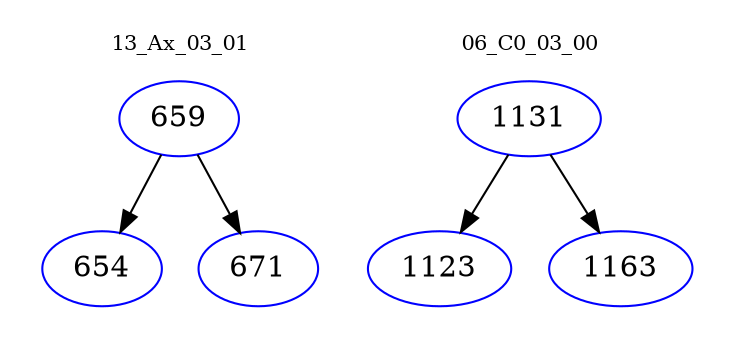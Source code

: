 digraph{
subgraph cluster_0 {
color = white
label = "13_Ax_03_01";
fontsize=10;
T0_659 [label="659", color="blue"]
T0_659 -> T0_654 [color="black"]
T0_654 [label="654", color="blue"]
T0_659 -> T0_671 [color="black"]
T0_671 [label="671", color="blue"]
}
subgraph cluster_1 {
color = white
label = "06_C0_03_00";
fontsize=10;
T1_1131 [label="1131", color="blue"]
T1_1131 -> T1_1123 [color="black"]
T1_1123 [label="1123", color="blue"]
T1_1131 -> T1_1163 [color="black"]
T1_1163 [label="1163", color="blue"]
}
}
